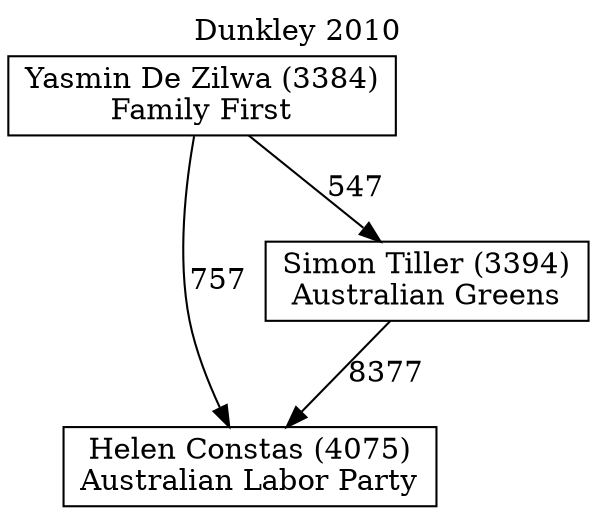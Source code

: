 // House preference flow
digraph "Helen Constas (4075)_Dunkley_2010" {
	graph [label="Dunkley 2010" labelloc=t mclimit=10]
	node [shape=box]
	"Helen Constas (4075)" [label="Helen Constas (4075)
Australian Labor Party"]
	"Simon Tiller (3394)" [label="Simon Tiller (3394)
Australian Greens"]
	"Yasmin De Zilwa (3384)" [label="Yasmin De Zilwa (3384)
Family First"]
	"Simon Tiller (3394)" -> "Helen Constas (4075)" [label=8377]
	"Yasmin De Zilwa (3384)" -> "Simon Tiller (3394)" [label=547]
	"Yasmin De Zilwa (3384)" -> "Helen Constas (4075)" [label=757]
}
